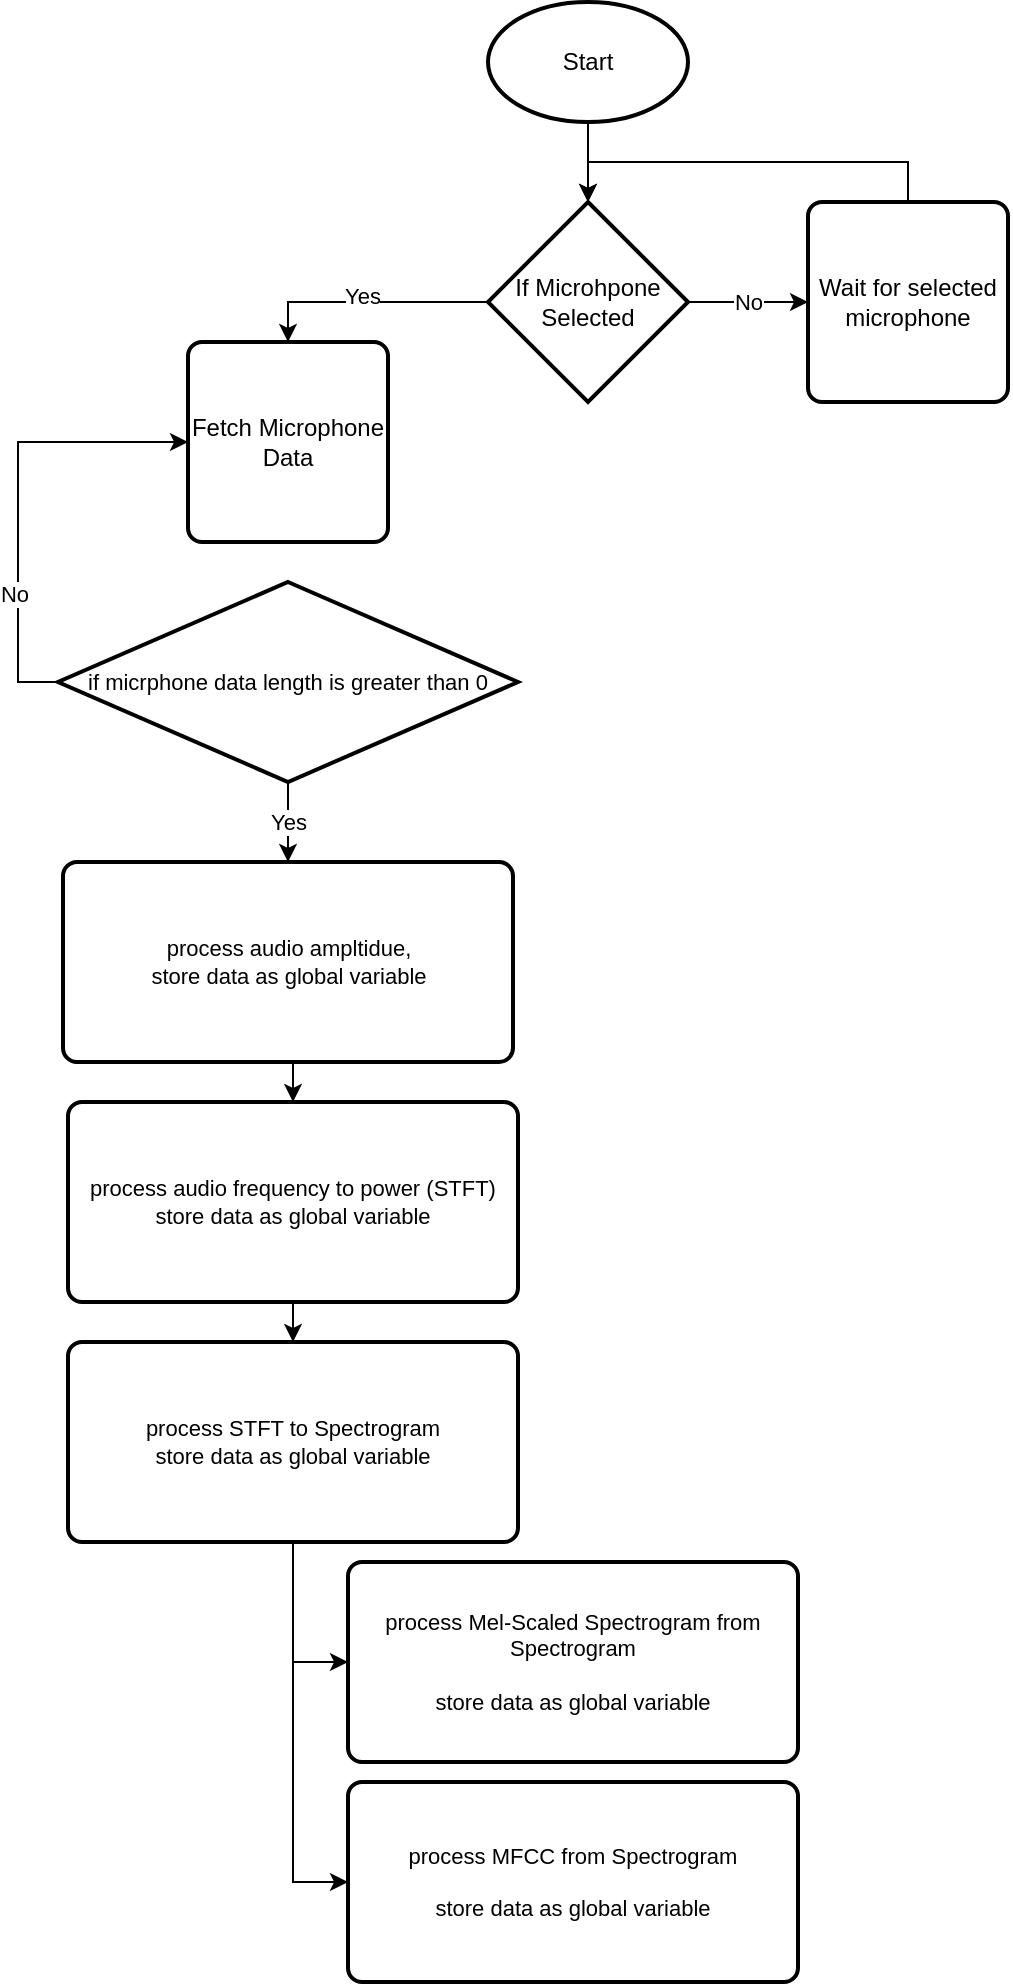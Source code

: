 <mxfile version="16.5.1" type="device"><diagram id="FIvqWzMfOknwoJHjzwRW" name="Page-1"><mxGraphModel dx="916" dy="718" grid="1" gridSize="10" guides="1" tooltips="1" connect="1" arrows="1" fold="1" page="1" pageScale="1" pageWidth="827" pageHeight="1169" math="0" shadow="0"><root><mxCell id="0"/><mxCell id="1" parent="0"/><mxCell id="DlaOzh-7AwCgC1hIQDF--5" style="edgeStyle=orthogonalEdgeStyle;rounded=0;orthogonalLoop=1;jettySize=auto;html=1;exitX=0.5;exitY=1;exitDx=0;exitDy=0;exitPerimeter=0;entryX=0.5;entryY=0;entryDx=0;entryDy=0;entryPerimeter=0;" edge="1" parent="1" source="DlaOzh-7AwCgC1hIQDF--1" target="DlaOzh-7AwCgC1hIQDF--4"><mxGeometry relative="1" as="geometry"/></mxCell><mxCell id="DlaOzh-7AwCgC1hIQDF--1" value="Start" style="strokeWidth=2;html=1;shape=mxgraph.flowchart.start_1;whiteSpace=wrap;" vertex="1" parent="1"><mxGeometry x="550" y="100" width="100" height="60" as="geometry"/></mxCell><mxCell id="DlaOzh-7AwCgC1hIQDF--2" value="Fetch Microphone Data" style="rounded=1;whiteSpace=wrap;html=1;absoluteArcSize=1;arcSize=14;strokeWidth=2;" vertex="1" parent="1"><mxGeometry x="400" y="270" width="100" height="100" as="geometry"/></mxCell><mxCell id="DlaOzh-7AwCgC1hIQDF--6" style="edgeStyle=orthogonalEdgeStyle;rounded=0;orthogonalLoop=1;jettySize=auto;html=1;exitX=0;exitY=0.5;exitDx=0;exitDy=0;exitPerimeter=0;entryX=0.5;entryY=0;entryDx=0;entryDy=0;" edge="1" parent="1" source="DlaOzh-7AwCgC1hIQDF--4" target="DlaOzh-7AwCgC1hIQDF--2"><mxGeometry relative="1" as="geometry"/></mxCell><mxCell id="DlaOzh-7AwCgC1hIQDF--7" value="Yes" style="edgeLabel;html=1;align=center;verticalAlign=middle;resizable=0;points=[];" vertex="1" connectable="0" parent="DlaOzh-7AwCgC1hIQDF--6"><mxGeometry x="0.055" y="-3" relative="1" as="geometry"><mxPoint as="offset"/></mxGeometry></mxCell><mxCell id="DlaOzh-7AwCgC1hIQDF--9" value="No" style="edgeStyle=orthogonalEdgeStyle;rounded=0;orthogonalLoop=1;jettySize=auto;html=1;exitX=1;exitY=0.5;exitDx=0;exitDy=0;exitPerimeter=0;entryX=0;entryY=0.5;entryDx=0;entryDy=0;" edge="1" parent="1" source="DlaOzh-7AwCgC1hIQDF--4" target="DlaOzh-7AwCgC1hIQDF--8"><mxGeometry relative="1" as="geometry"/></mxCell><mxCell id="DlaOzh-7AwCgC1hIQDF--4" value="If Microhpone Selected" style="strokeWidth=2;html=1;shape=mxgraph.flowchart.decision;whiteSpace=wrap;" vertex="1" parent="1"><mxGeometry x="550" y="200" width="100" height="100" as="geometry"/></mxCell><mxCell id="DlaOzh-7AwCgC1hIQDF--10" style="edgeStyle=orthogonalEdgeStyle;rounded=0;orthogonalLoop=1;jettySize=auto;html=1;exitX=0.5;exitY=0;exitDx=0;exitDy=0;entryX=0.5;entryY=0;entryDx=0;entryDy=0;entryPerimeter=0;" edge="1" parent="1" source="DlaOzh-7AwCgC1hIQDF--8" target="DlaOzh-7AwCgC1hIQDF--4"><mxGeometry relative="1" as="geometry"/></mxCell><mxCell id="DlaOzh-7AwCgC1hIQDF--8" value="Wait for selected microphone" style="rounded=1;whiteSpace=wrap;html=1;absoluteArcSize=1;arcSize=14;strokeWidth=2;" vertex="1" parent="1"><mxGeometry x="710" y="200" width="100" height="100" as="geometry"/></mxCell><mxCell id="DlaOzh-7AwCgC1hIQDF--13" style="edgeStyle=orthogonalEdgeStyle;rounded=0;orthogonalLoop=1;jettySize=auto;html=1;exitX=0;exitY=0.5;exitDx=0;exitDy=0;exitPerimeter=0;entryX=0;entryY=0.5;entryDx=0;entryDy=0;" edge="1" parent="1" source="DlaOzh-7AwCgC1hIQDF--12" target="DlaOzh-7AwCgC1hIQDF--2"><mxGeometry relative="1" as="geometry"/></mxCell><mxCell id="DlaOzh-7AwCgC1hIQDF--14" value="No" style="edgeLabel;html=1;align=center;verticalAlign=middle;resizable=0;points=[];" vertex="1" connectable="0" parent="DlaOzh-7AwCgC1hIQDF--13"><mxGeometry x="-0.433" y="2" relative="1" as="geometry"><mxPoint as="offset"/></mxGeometry></mxCell><mxCell id="DlaOzh-7AwCgC1hIQDF--18" value="Yes" style="edgeStyle=orthogonalEdgeStyle;rounded=0;orthogonalLoop=1;jettySize=auto;html=1;exitX=0.5;exitY=1;exitDx=0;exitDy=0;exitPerimeter=0;entryX=0.5;entryY=0;entryDx=0;entryDy=0;fontSize=11;" edge="1" parent="1" source="DlaOzh-7AwCgC1hIQDF--12" target="DlaOzh-7AwCgC1hIQDF--15"><mxGeometry relative="1" as="geometry"/></mxCell><mxCell id="DlaOzh-7AwCgC1hIQDF--12" value="if micrphone data length is greater than 0" style="strokeWidth=2;html=1;shape=mxgraph.flowchart.decision;whiteSpace=wrap;fontSize=11;" vertex="1" parent="1"><mxGeometry x="335" y="390" width="230" height="100" as="geometry"/></mxCell><mxCell id="DlaOzh-7AwCgC1hIQDF--19" style="edgeStyle=orthogonalEdgeStyle;rounded=0;orthogonalLoop=1;jettySize=auto;html=1;exitX=0.5;exitY=1;exitDx=0;exitDy=0;entryX=0.5;entryY=0;entryDx=0;entryDy=0;fontSize=11;" edge="1" parent="1" source="DlaOzh-7AwCgC1hIQDF--15" target="DlaOzh-7AwCgC1hIQDF--16"><mxGeometry relative="1" as="geometry"/></mxCell><mxCell id="DlaOzh-7AwCgC1hIQDF--15" value="process audio ampltidue,&lt;br&gt;store data as global variable" style="rounded=1;whiteSpace=wrap;html=1;absoluteArcSize=1;arcSize=14;strokeWidth=2;fontSize=11;" vertex="1" parent="1"><mxGeometry x="337.5" y="530" width="225" height="100" as="geometry"/></mxCell><mxCell id="DlaOzh-7AwCgC1hIQDF--20" style="edgeStyle=orthogonalEdgeStyle;rounded=0;orthogonalLoop=1;jettySize=auto;html=1;exitX=0.5;exitY=1;exitDx=0;exitDy=0;entryX=0.5;entryY=0;entryDx=0;entryDy=0;fontSize=11;" edge="1" parent="1" source="DlaOzh-7AwCgC1hIQDF--16" target="DlaOzh-7AwCgC1hIQDF--17"><mxGeometry relative="1" as="geometry"/></mxCell><mxCell id="DlaOzh-7AwCgC1hIQDF--16" value="process audio frequency to power (STFT)&lt;br&gt;store data as global variable" style="rounded=1;whiteSpace=wrap;html=1;absoluteArcSize=1;arcSize=14;strokeWidth=2;fontSize=11;" vertex="1" parent="1"><mxGeometry x="340" y="650" width="225" height="100" as="geometry"/></mxCell><mxCell id="DlaOzh-7AwCgC1hIQDF--23" style="edgeStyle=orthogonalEdgeStyle;rounded=0;orthogonalLoop=1;jettySize=auto;html=1;exitX=0.5;exitY=1;exitDx=0;exitDy=0;entryX=0;entryY=0.5;entryDx=0;entryDy=0;fontSize=11;" edge="1" parent="1" source="DlaOzh-7AwCgC1hIQDF--17" target="DlaOzh-7AwCgC1hIQDF--21"><mxGeometry relative="1" as="geometry"/></mxCell><mxCell id="DlaOzh-7AwCgC1hIQDF--24" style="edgeStyle=orthogonalEdgeStyle;rounded=0;orthogonalLoop=1;jettySize=auto;html=1;exitX=0.5;exitY=1;exitDx=0;exitDy=0;entryX=0;entryY=0.5;entryDx=0;entryDy=0;fontSize=11;" edge="1" parent="1" source="DlaOzh-7AwCgC1hIQDF--17" target="DlaOzh-7AwCgC1hIQDF--22"><mxGeometry relative="1" as="geometry"/></mxCell><mxCell id="DlaOzh-7AwCgC1hIQDF--17" value="process STFT to Spectrogram&lt;br&gt;store data as global variable" style="rounded=1;whiteSpace=wrap;html=1;absoluteArcSize=1;arcSize=14;strokeWidth=2;fontSize=11;" vertex="1" parent="1"><mxGeometry x="340" y="770" width="225" height="100" as="geometry"/></mxCell><mxCell id="DlaOzh-7AwCgC1hIQDF--21" value="process Mel-Scaled Spectrogram from Spectrogram&lt;br&gt;&lt;br&gt;store data as global variable" style="rounded=1;whiteSpace=wrap;html=1;absoluteArcSize=1;arcSize=14;strokeWidth=2;fontSize=11;" vertex="1" parent="1"><mxGeometry x="480" y="880" width="225" height="100" as="geometry"/></mxCell><mxCell id="DlaOzh-7AwCgC1hIQDF--22" value="process MFCC from Spectrogram&lt;br&gt;&lt;br&gt;store data as global variable" style="rounded=1;whiteSpace=wrap;html=1;absoluteArcSize=1;arcSize=14;strokeWidth=2;fontSize=11;" vertex="1" parent="1"><mxGeometry x="480" y="990" width="225" height="100" as="geometry"/></mxCell></root></mxGraphModel></diagram></mxfile>